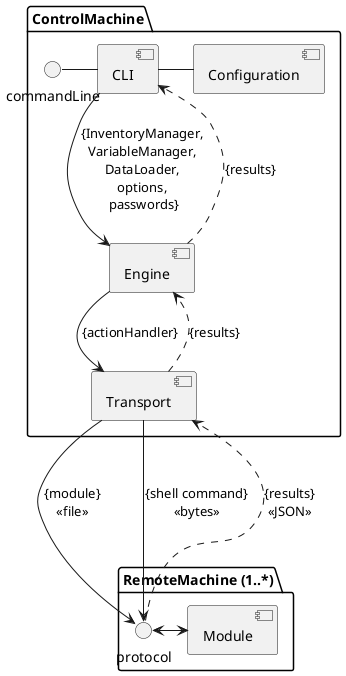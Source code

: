 @startuml
skinparam backgroundcolor transparent

skinparam package {
    backgroundcolor transparent
}
package "ControlMachine" {

    commandLine - [CLI]
    [CLI] --> [Engine] : {InventoryManager, \nVariableManager, \nDataLoader, \noptions, \npasswords}
    [Engine] ..> CLI : {results}

    [Transport] .> [Engine] : {results}
    [Engine] --> [Transport] : {actionHandler}

    [CLI] - [Configuration]
}

package "RemoteMachine (1..*)" {

    protocol <-> [Module]

    [Transport] ---> protocol : {module}\n<<file>>
    [Transport] ---> protocol : {shell command}\n<<bytes>>
    protocol ...> [Transport] : {results}\n<<JSON>>
}

@enduml
